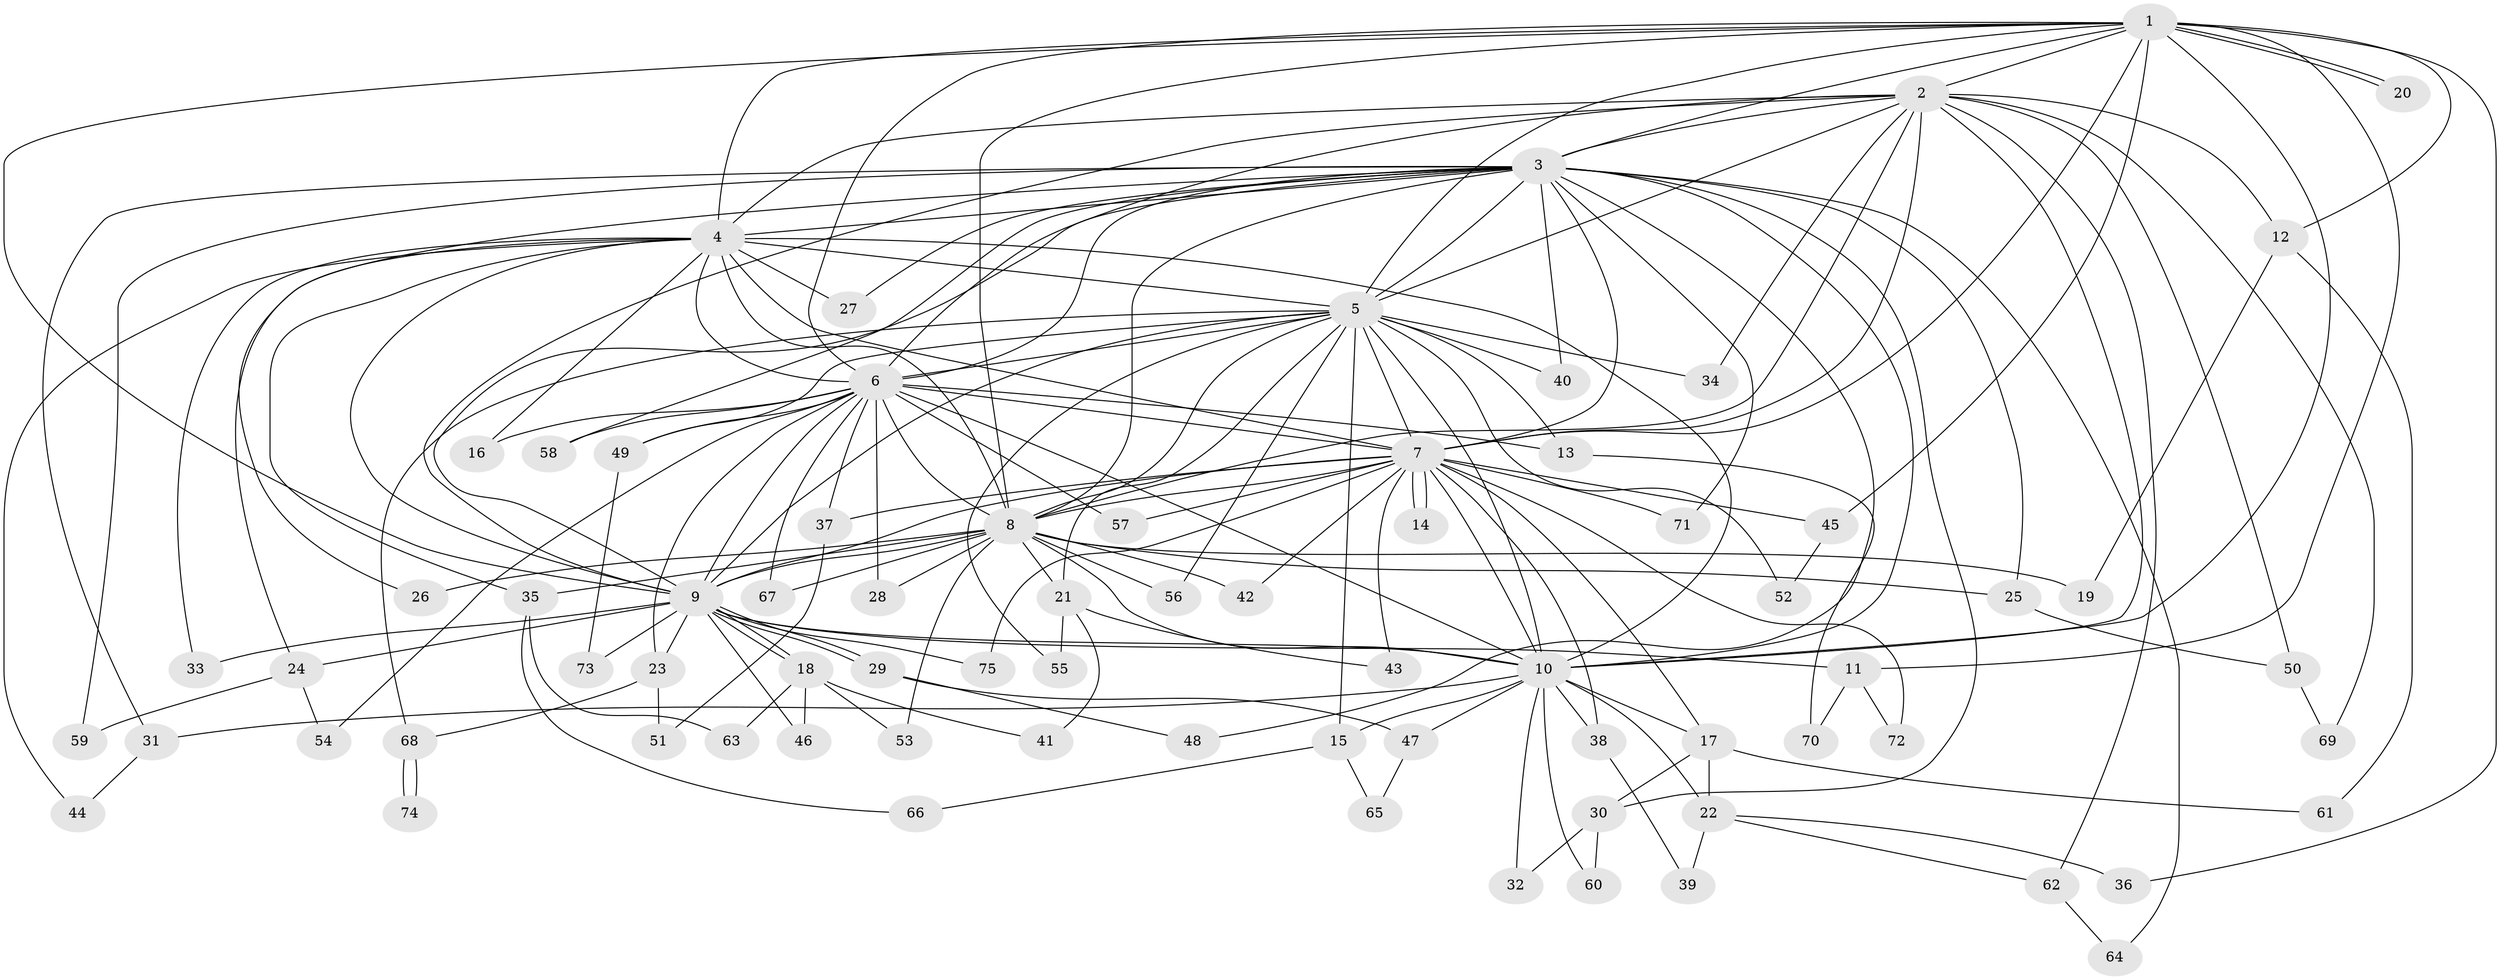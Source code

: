 // Generated by graph-tools (version 1.1) at 2025/25/03/09/25 03:25:51]
// undirected, 75 vertices, 175 edges
graph export_dot {
graph [start="1"]
  node [color=gray90,style=filled];
  1;
  2;
  3;
  4;
  5;
  6;
  7;
  8;
  9;
  10;
  11;
  12;
  13;
  14;
  15;
  16;
  17;
  18;
  19;
  20;
  21;
  22;
  23;
  24;
  25;
  26;
  27;
  28;
  29;
  30;
  31;
  32;
  33;
  34;
  35;
  36;
  37;
  38;
  39;
  40;
  41;
  42;
  43;
  44;
  45;
  46;
  47;
  48;
  49;
  50;
  51;
  52;
  53;
  54;
  55;
  56;
  57;
  58;
  59;
  60;
  61;
  62;
  63;
  64;
  65;
  66;
  67;
  68;
  69;
  70;
  71;
  72;
  73;
  74;
  75;
  1 -- 2;
  1 -- 3;
  1 -- 4;
  1 -- 5;
  1 -- 6;
  1 -- 7;
  1 -- 8;
  1 -- 9;
  1 -- 10;
  1 -- 11;
  1 -- 12;
  1 -- 20;
  1 -- 20;
  1 -- 36;
  1 -- 45;
  2 -- 3;
  2 -- 4;
  2 -- 5;
  2 -- 6;
  2 -- 7;
  2 -- 8;
  2 -- 9;
  2 -- 10;
  2 -- 12;
  2 -- 34;
  2 -- 50;
  2 -- 62;
  2 -- 69;
  3 -- 4;
  3 -- 5;
  3 -- 6;
  3 -- 7;
  3 -- 8;
  3 -- 9;
  3 -- 10;
  3 -- 25;
  3 -- 26;
  3 -- 27;
  3 -- 30;
  3 -- 31;
  3 -- 40;
  3 -- 48;
  3 -- 58;
  3 -- 59;
  3 -- 64;
  3 -- 71;
  4 -- 5;
  4 -- 6;
  4 -- 7;
  4 -- 8;
  4 -- 9;
  4 -- 10;
  4 -- 16;
  4 -- 24;
  4 -- 27;
  4 -- 33;
  4 -- 35;
  4 -- 44;
  5 -- 6;
  5 -- 7;
  5 -- 8;
  5 -- 9;
  5 -- 10;
  5 -- 13;
  5 -- 15;
  5 -- 21;
  5 -- 34;
  5 -- 40;
  5 -- 49;
  5 -- 52;
  5 -- 55;
  5 -- 56;
  5 -- 68;
  6 -- 7;
  6 -- 8;
  6 -- 9;
  6 -- 10;
  6 -- 13;
  6 -- 16;
  6 -- 23;
  6 -- 28;
  6 -- 37;
  6 -- 49;
  6 -- 54;
  6 -- 57;
  6 -- 58;
  6 -- 67;
  7 -- 8;
  7 -- 9;
  7 -- 10;
  7 -- 14;
  7 -- 14;
  7 -- 17;
  7 -- 37;
  7 -- 38;
  7 -- 42;
  7 -- 43;
  7 -- 45;
  7 -- 57;
  7 -- 71;
  7 -- 72;
  7 -- 75;
  8 -- 9;
  8 -- 10;
  8 -- 19;
  8 -- 21;
  8 -- 25;
  8 -- 26;
  8 -- 28;
  8 -- 35;
  8 -- 42;
  8 -- 53;
  8 -- 56;
  8 -- 67;
  9 -- 10;
  9 -- 11;
  9 -- 18;
  9 -- 18;
  9 -- 23;
  9 -- 24;
  9 -- 29;
  9 -- 29;
  9 -- 33;
  9 -- 46;
  9 -- 73;
  9 -- 75;
  10 -- 15;
  10 -- 17;
  10 -- 22;
  10 -- 31;
  10 -- 32;
  10 -- 38;
  10 -- 47;
  10 -- 60;
  11 -- 70;
  11 -- 72;
  12 -- 19;
  12 -- 61;
  13 -- 70;
  15 -- 65;
  15 -- 66;
  17 -- 22;
  17 -- 30;
  17 -- 61;
  18 -- 41;
  18 -- 46;
  18 -- 53;
  18 -- 63;
  21 -- 41;
  21 -- 43;
  21 -- 55;
  22 -- 36;
  22 -- 39;
  22 -- 62;
  23 -- 51;
  23 -- 68;
  24 -- 54;
  24 -- 59;
  25 -- 50;
  29 -- 47;
  29 -- 48;
  30 -- 32;
  30 -- 60;
  31 -- 44;
  35 -- 63;
  35 -- 66;
  37 -- 51;
  38 -- 39;
  45 -- 52;
  47 -- 65;
  49 -- 73;
  50 -- 69;
  62 -- 64;
  68 -- 74;
  68 -- 74;
}
